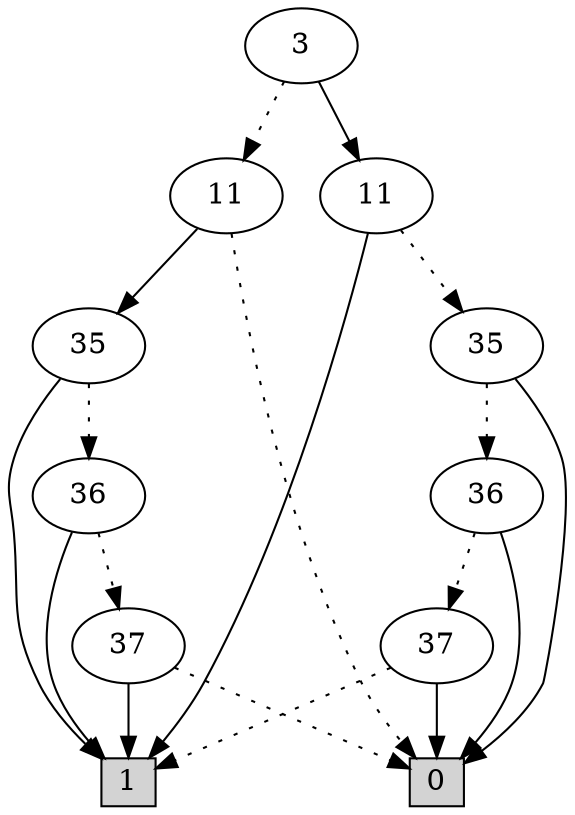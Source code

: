 digraph G {
0 [shape=box, label="0", style=filled, shape=box, height=0.3, width=0.3];
1 [shape=box, label="1", style=filled, shape=box, height=0.3, width=0.3];
9934 [label="3"];
9934 -> 9929 [style=dotted];
9934 -> 9933 [style=filled];
9929 [label="11"];
9929 -> 0 [style=dotted];
9929 -> 1264 [style=filled];
1264 [label="35"];
1264 -> 1258 [style=dotted];
1264 -> 1 [style=filled];
1258 [label="36"];
1258 -> 76 [style=dotted];
1258 -> 1 [style=filled];
76 [label="37"];
76 -> 0 [style=dotted];
76 -> 1 [style=filled];
9933 [label="11"];
9933 -> 1261 [style=dotted];
9933 -> 1 [style=filled];
1261 [label="35"];
1261 -> 1256 [style=dotted];
1261 -> 0 [style=filled];
1256 [label="36"];
1256 -> 77 [style=dotted];
1256 -> 0 [style=filled];
77 [label="37"];
77 -> 1 [style=dotted];
77 -> 0 [style=filled];
}
